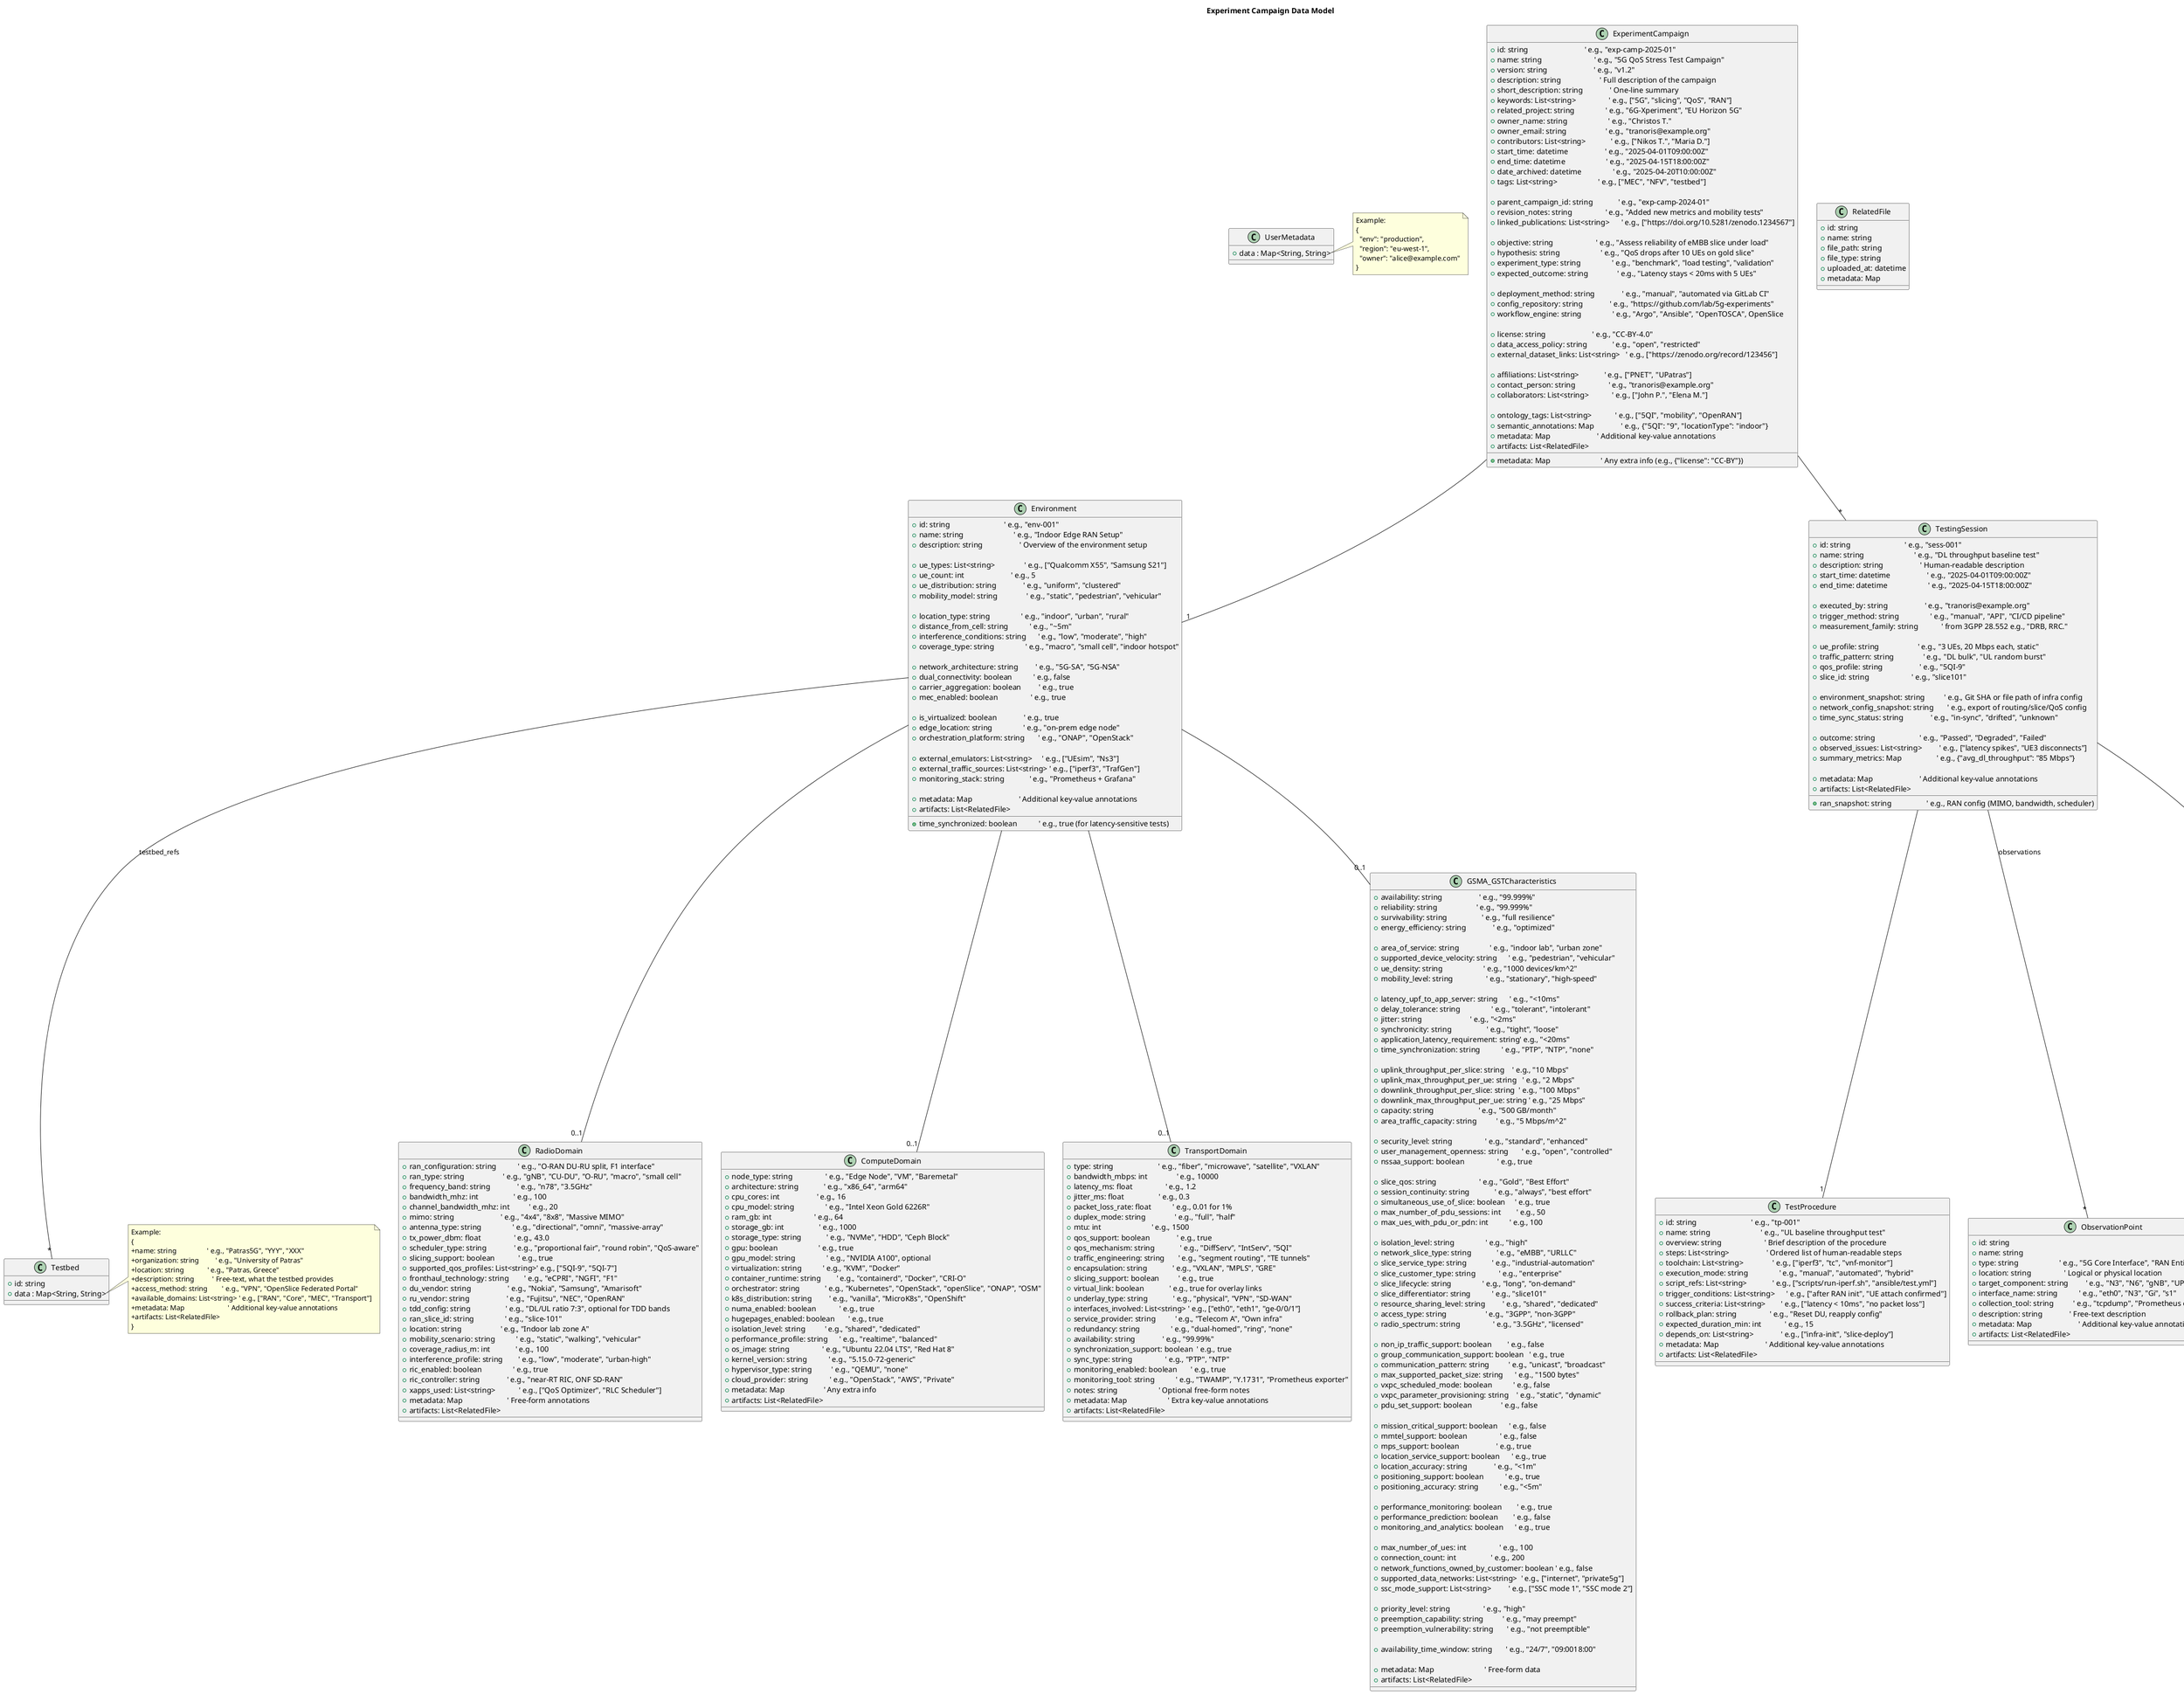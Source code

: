 '*************************************'
'UML Model of an Experiment Campaign Data Model
'Describes metadata related to properly storing and mamaging an experiement on top of 5G/network/cloud testbeds 
'
'Version: 0.1
'License: Apache 2.0
'
'Authors: 
'	Christos Tranoris, Univ. of Patras, GREECE
'
'
'
'*************************************'

@startuml
title Experiment Campaign Data Model


class UserMetadata {
  + data : Map<String, String>
}

note right of UserMetadata::data
  Example:
  {
    "env": "production",
    "region": "eu-west-1",
    "owner": "alice@example.com"
  }
end note

class ExperimentCampaign {
  +id: string                             ' e.g., "exp-camp-2025-01"
  +name: string                           ' e.g., "5G QoS Stress Test Campaign"
  +version: string                        ' e.g., "v1.2"
  +description: string                    ' Full description of the campaign
  +short_description: string              ' One-line summary
  +keywords: List<string>                 ' e.g., ["5G", "slicing", "QoS", "RAN"]
  +related_project: string                ' e.g., "6G-Xperiment", "EU Horizon 5G"
  +owner_name: string                     ' e.g., "Christos T."
  +owner_email: string                    ' e.g., "tranoris@example.org"
  +contributors: List<string>             ' e.g., ["Nikos T.", "Maria D."]
  +start_time: datetime                   ' e.g., "2025-04-01T09:00:00Z"
  +end_time: datetime                     ' e.g., "2025-04-15T18:00:00Z"
  +date_archived: datetime                ' e.g., "2025-04-20T10:00:00Z"
  +tags: List<string>                     ' e.g., ["MEC", "NFV", "testbed"]
  +metadata: Map                          ' Any extra info (e.g., {"license": "CC-BY"})

  '=== Versioning & Lineage ===
  +parent_campaign_id: string             ' e.g., "exp-camp-2024-01"
  +revision_notes: string                 ' e.g., "Added new metrics and mobility tests"
  +linked_publications: List<string>      ' e.g., ["https://doi.org/10.5281/zenodo.1234567"]

  '=== Design Metadata ===
  +objective: string                      ' e.g., "Assess reliability of eMBB slice under load"
  +hypothesis: string                     ' e.g., "QoS drops after 10 UEs on gold slice"
  +experiment_type: string                ' e.g., "benchmark", "load testing", "validation"
  +expected_outcome: string               ' e.g., "Latency stays < 20ms with 5 UEs"

  '=== Orchestration & Automation ===
  +deployment_method: string              ' e.g., "manual", "automated via GitLab CI"
  +config_repository: string              ' e.g., "https://github.com/lab/5g-experiments"
  +workflow_engine: string                ' e.g., "Argo", "Ansible", "OpenTOSCA", OpenSlice

  '=== Licensing & Data Sharing ===
  +license: string                        ' e.g., "CC-BY-4.0"
  +data_access_policy: string             ' e.g., "open", "restricted"
  +external_dataset_links: List<string>   ' e.g., ["https://zenodo.org/record/123456"]

  '=== Collaboration & Ownership ===
  +affiliations: List<string>             ' e.g., ["PNET", "UPatras"]
  +contact_person: string                 ' e.g., "tranoris@example.org"
  +collaborators: List<string>            ' e.g., ["John P.", "Elena M."]

  '=== Semantics & Interoperability ===
  +ontology_tags: List<string>            ' e.g., ["5QI", "mobility", "OpenRAN"]
  +semantic_annotations: Map              ' e.g., {"5QI": "9", "locationType": "indoor"}
  +metadata: Map                        ' Additional key-value annotations
  +artifacts: List<RelatedFile>
}


class Environment {
  +id: string                            ' e.g., "env-001"
  +name: string                          ' e.g., "Indoor Edge RAN Setup"
  +description: string                   ' Overview of the environment setup

  '=== UE Configuration ===
  +ue_types: List<string>               ' e.g., ["Qualcomm X55", "Samsung S21"]
  +ue_count: int                        ' e.g., 5
  +ue_distribution: string              ' e.g., "uniform", "clustered"
  +mobility_model: string               ' e.g., "static", "pedestrian", "vehicular"

  '=== Environmental Constraints ===
  +location_type: string                ' e.g., "indoor", "urban", "rural"
  +distance_from_cell: string           ' e.g., "~5m"
  +interference_conditions: string      ' e.g., "low", "moderate", "high"
  +coverage_type: string                ' e.g., "macro", "small cell", "indoor hotspot"

  '=== Network Modes & Features ===
  +network_architecture: string         ' e.g., "5G-SA", "5G-NSA"
  +dual_connectivity: boolean           ' e.g., false
  +carrier_aggregation: boolean         ' e.g., true
  +mec_enabled: boolean                 ' e.g., true

  '=== Experimentation Features ===
  +is_virtualized: boolean              ' e.g., true
  +edge_location: string                ' e.g., "on-prem edge node"
  +time_synchronized: boolean           ' e.g., true (for latency-sensitive tests)
  +orchestration_platform: string       ' e.g., "ONAP", "OpenStack"

  '=== External Systems ===
  +external_emulators: List<string>     ' e.g., ["UEsim", "Ns3"]
  +external_traffic_sources: List<string> ' e.g., ["iperf3", "TrafGen"]
  +monitoring_stack: string             ' e.g., "Prometheus + Grafana"

  +metadata: Map                        ' Additional key-value annotations
  +artifacts: List<RelatedFile>
}



class Testbed {
  + id: string
  + data : Map<String, String>
'   +name: string                 ' e.g., "Patras5G", "YYY", "XXX"
'   +organization: string         ' e.g., "University of Patras"
'   +location: string             ' e.g., "Patras, Greece"
'   +description: string          ' Free-text, what the testbed provides
'   +access_method: string        ' e.g., "VPN", "OpenSlice Federated Portal"
'   +available_domains: List<string> ' e.g., ["RAN", "Core", "MEC", "Transport"]
'   +metadata: Map                        ' Additional key-value annotations
'   +artifacts: List<RelatedFile>
}


note right of Testbed::data
  Example:
  {
  +name: string                 ' e.g., "Patras5G", "YYY", "XXX"
  +organization: string         ' e.g., "University of Patras"
  +location: string             ' e.g., "Patras, Greece"
  +description: string          ' Free-text, what the testbed provides
  +access_method: string        ' e.g., "VPN", "OpenSlice Federated Portal"
  +available_domains: List<string> ' e.g., ["RAN", "Core", "MEC", "Transport"]
  +metadata: Map                        ' Additional key-value annotations
  +artifacts: List<RelatedFile>
  }
end note




class RadioDomain {
  +ran_configuration: string           ' e.g., "O-RAN DU-RU split, F1 interface"
  +ran_type: string                    ' e.g., "gNB", "CU-DU", "O-RU", "macro", "small cell"
  +frequency_band: string              ' e.g., "n78", "3.5GHz"
  +bandwidth_mhz: int                  ' e.g., 100
  +channel_bandwidth_mhz: int          ' e.g., 20
  +mimo: string                        ' e.g., "4x4", "8x8", "Massive MIMO"
  +antenna_type: string                ' e.g., "directional", "omni", "massive-array"
  +tx_power_dbm: float                 ' e.g., 43.0
  +scheduler_type: string              ' e.g., "proportional fair", "round robin", "QoS-aware"
  +slicing_support: boolean            ' e.g., true
  +supported_qos_profiles: List<string>' e.g., ["5QI-9", "5QI-7"]
  +fronthaul_technology: string        ' e.g., "eCPRI", "NGFI", "F1"
  +du_vendor: string                   ' e.g., "Nokia", "Samsung", "Amarisoft"
  +ru_vendor: string                   ' e.g., "Fujitsu", "NEC", "OpenRAN"
  +tdd_config: string                  ' e.g., "DL/UL ratio 7:3", optional for TDD bands
  +ran_slice_id: string                ' e.g., "slice-101"
  +location: string                    ' e.g., "Indoor lab zone A"
  +mobility_scenario: string           ' e.g., "static", "walking", "vehicular"
  +coverage_radius_m: int             ' e.g., 100
  +interference_profile: string        ' e.g., "low", "moderate", "urban-high"
  +ric_enabled: boolean                ' e.g., true
  +ric_controller: string              ' e.g., "near-RT RIC, ONF SD-RAN"
  +xapps_used: List<string>            ' e.g., ["QoS Optimizer", "RLC Scheduler"]
  +metadata: Map                       ' Free-form annotations
  +artifacts: List<RelatedFile>
}


class ComputeDomain {
  +node_type: string                 ' e.g., "Edge Node", "VM", "Baremetal"
  +architecture: string             ' e.g., "x86_64", "arm64"
  +cpu_cores: int                   ' e.g., 16
  +cpu_model: string                ' e.g., "Intel Xeon Gold 6226R"
  +ram_gb: int                      ' e.g., 64
  +storage_gb: int                  ' e.g., 1000
  +storage_type: string             ' e.g., "NVMe", "HDD", "Ceph Block"
  +gpu: boolean                     ' e.g., true
  +gpu_model: string                ' e.g., "NVIDIA A100", optional
  +virtualization: string           ' e.g., "KVM", "Docker"
  +container_runtime: string        ' e.g., "containerd", "Docker", "CRI-O"
  +orchestrator: string             ' e.g., "Kubernetes", "OpenStack", "openSlice", "ONAP", "OSM"
  +k8s_distribution: string         ' e.g., "vanilla", "MicroK8s", "OpenShift"
  +numa_enabled: boolean            ' e.g., true
  +hugepages_enabled: boolean       ' e.g., true
  +isolation_level: string          ' e.g., "shared", "dedicated"
  +performance_profile: string      ' e.g., "realtime", "balanced"
  +os_image: string                 ' e.g., "Ubuntu 22.04 LTS", "Red Hat 8"
  +kernel_version: string           ' e.g., "5.15.0-72-generic"
  +hypervisor_type: string          ' e.g., "QEMU", "none"
  +cloud_provider: string           ' e.g., "OpenStack", "AWS", "Private"
  +metadata: Map                    ' Any extra info
  +artifacts: List<RelatedFile>
}


class TransportDomain {
  +type: string                       ' e.g., "fiber", "microwave", "satellite", "VXLAN"
  +bandwidth_mbps: int               ' e.g., 10000
  +latency_ms: float                 ' e.g., 1.2
  +jitter_ms: float                  ' e.g., 0.3
  +packet_loss_rate: float           ' e.g., 0.01 for 1%
  +duplex_mode: string               ' e.g., "full", "half"
  +mtu: int                          ' e.g., 1500
  +qos_support: boolean              ' e.g., true
  +qos_mechanism: string             ' e.g., "DiffServ", "IntServ", "5QI"
  +traffic_engineering: string       ' e.g., "segment routing", "TE tunnels"
  +encapsulation: string             ' e.g., "VXLAN", "MPLS", "GRE"
  +slicing_support: boolean          ' e.g., true
  +virtual_link: boolean             ' e.g., true for overlay links
  +underlay_type: string             ' e.g., "physical", "VPN", "SD-WAN"
  +interfaces_involved: List<string> ' e.g., ["eth0", "eth1", "ge-0/0/1"]
  +service_provider: string          ' e.g., "Telecom A", "Own infra"
  +redundancy: string                ' e.g., "dual-homed", "ring", "none"
  +availability: string              ' e.g., "99.99%"
  +synchronization_support: boolean  ' e.g., true
  +sync_type: string                 ' e.g., "PTP", "NTP"
  +monitoring_enabled: boolean       ' e.g., true
  +monitoring_tool: string           ' e.g., "TWAMP", "Y.1731", "Prometheus exporter"
  +notes: string                     ' Optional free-form notes
  +metadata: Map                     ' Extra key-value annotations
  +artifacts: List<RelatedFile>
}


class GSMA_GSTCharacteristics {

  '=== Availability & Reliability ===
  +availability: string                   ' e.g., "99.999%"
  +reliability: string                    ' e.g., "99.999%"
  +survivability: string                  ' e.g., "full resilience"
  +energy_efficiency: string              ' e.g., "optimized"

  '=== Area, Mobility & Velocity ===
  +area_of_service: string                ' e.g., "indoor lab", "urban zone"
  +supported_device_velocity: string      ' e.g., "pedestrian", "vehicular"
  +ue_density: string                     ' e.g., "1000 devices/km^2"
  +mobility_level: string                 ' e.g., "stationary", "high-speed"

  '=== Latency, Delay, Timing ===
  +latency_upf_to_app_server: string      ' e.g., "<10ms"
  +delay_tolerance: string                ' e.g., "tolerant", "intolerant"
  +jitter: string                         ' e.g., "<2ms"
  +synchronicity: string                  ' e.g., "tight", "loose"
  +application_latency_requirement: string' e.g., "<20ms"
  +time_synchronization: string           ' e.g., "PTP", "NTP", "none"

  '=== Throughput & Capacity ===
  +uplink_throughput_per_slice: string    ' e.g., "10 Mbps"
  +uplink_max_throughput_per_ue: string   ' e.g., "2 Mbps"
  +downlink_throughput_per_slice: string  ' e.g., "100 Mbps"
  +downlink_max_throughput_per_ue: string ' e.g., "25 Mbps"
  +capacity: string                       ' e.g., "500 GB/month"
  +area_traffic_capacity: string          ' e.g., "5 Mbps/m^2"

  '=== Security & Privacy ===
  +security_level: string                 ' e.g., "standard", "enhanced"
  +user_management_openness: string       ' e.g., "open", "controlled"
  +nssaa_support: boolean                 ' e.g., true

  '=== Session & QoS ===
  +slice_qos: string                      ' e.g., "Gold", "Best Effort"
  +session_continuity: string             ' e.g., "always", "best effort"
  +simultaneous_use_of_slice: boolean     ' e.g., true
  +max_number_of_pdu_sessions: int        ' e.g., 50
  +max_ues_with_pdu_or_pdn: int           ' e.g., 100

  '=== Slice Characteristics ===
  +isolation_level: string                ' e.g., "high"
  +network_slice_type: string             ' e.g., "eMBB", "URLLC"
  +slice_service_type: string             ' e.g., "industrial-automation"
  +slice_customer_type: string            ' e.g., "enterprise"
  +slice_lifecycle: string                ' e.g., "long", "on-demand"
  +slice_differentiator: string           ' e.g., "slice101"
  +resource_sharing_level: string         ' e.g., "shared", "dedicated"
  +access_type: string                    ' e.g., "3GPP", "non-3GPP"
  +radio_spectrum: string                 ' e.g., "3.5GHz", "licensed"

  '=== Traffic & Protocol Support ===
  +non_ip_traffic_support: boolean        ' e.g., false
  +group_communication_support: boolean   ' e.g., true
  +communication_pattern: string          ' e.g., "unicast", "broadcast"
  +max_supported_packet_size: string      ' e.g., "1500 bytes"
  +vxpc_scheduled_mode: boolean           ' e.g., false
  +vxpc_parameter_provisioning: string    ' e.g., "static", "dynamic"
  +pdu_set_support: boolean               ' e.g., false

  '=== Application & Service Features ===
  +mission_critical_support: boolean      ' e.g., false
  +mmtel_support: boolean                 ' e.g., false
  +mps_support: boolean                   ' e.g., true
  +location_service_support: boolean      ' e.g., true
  +location_accuracy: string              ' e.g., "<1m"
  +positioning_support: boolean           ' e.g., true
  +positioning_accuracy: string           ' e.g., "<5m"

  '=== Analytics & Monitoring ===
  +performance_monitoring: boolean        ' e.g., true
  +performance_prediction: boolean        ' e.g., false
  +monitoring_and_analytics: boolean      ' e.g., true

  '=== UE & Network Limits ===
  +max_number_of_ues: int                 ' e.g., 100
  +connection_count: int                  ' e.g., 200
  +network_functions_owned_by_customer: boolean ' e.g., false
  +supported_data_networks: List<string>  ' e.g., ["internet", "private5g"]
  +ssc_mode_support: List<string>         ' e.g., ["SSC mode 1", "SSC mode 2"]

  '=== Resource Management ===
  +priority_level: string                 ' e.g., "high"
  +preemption_capability: string          ' e.g., "may preempt"
  +preemption_vulnerability: string       ' e.g., "not preemptible"

  '=== Scheduling & Timing Constraints ===
  +availability_time_window: string       ' e.g., "24/7", "09:0018:00"

  '=== Other / Metadata ===
  +metadata: Map                          ' Free-form data
  +artifacts: List<RelatedFile>
}



class TestingSession {
  +id: string                            ' e.g., "sess-001"
  +name: string                          ' e.g., "DL throughput baseline test"
  +description: string                   ' Human-readable description
  +start_time: datetime                   ' e.g., "2025-04-01T09:00:00Z"
  +end_time: datetime                     ' e.g., "2025-04-15T18:00:00Z"
  
  '=== Execution Details ===
  +executed_by: string                   ' e.g., "tranoris@example.org"
  +trigger_method: string                ' e.g., "manual", "API", "CI/CD pipeline"
  +measurement_family: string            ' from 3GPP 28.552 e.g., "DRB, RRC."

  '=== Session Parameters ===
  +ue_profile: string                    ' e.g., "3 UEs, 20 Mbps each, static"
  +traffic_pattern: string               ' e.g., "DL bulk", "UL random burst"
  +qos_profile: string                   ' e.g., "5QI-9"
  +slice_id: string                      ' e.g., "slice101"

  '=== Test Conditions & Setup ===
  +environment_snapshot: string          ' e.g., Git SHA or file path of infra config
  +network_config_snapshot: string       ' e.g., export of routing/slice/QoS config
  +ran_snapshot: string                  ' e.g., RAN config (MIMO, bandwidth, scheduler)
  +time_sync_status: string              ' e.g., "in-sync", "drifted", "unknown"

  '=== Outcome Summary ===
  +outcome: string                       ' e.g., "Passed", "Degraded", "Failed"
  +observed_issues: List<string>         ' e.g., ["latency spikes", "UE3 disconnects"]
  +summary_metrics: Map                  ' e.g., {"avg_dl_throughput": "85 Mbps"}
  
  +metadata: Map                        ' Additional key-value annotations
  +artifacts: List<RelatedFile>
}


class TestProcedure {
  +id: string                            ' e.g., "tp-001"
  +name: string                          ' e.g., "UL baseline throughput test"
  +overview: string                      ' Brief description of the procedure
  +steps: List<string>                   ' Ordered list of human-readable steps
  +toolchain: List<string>               ' e.g., ["iperf3", "tc", "vnf-monitor"]
  +execution_mode: string                ' e.g., "manual", "automated", "hybrid"
  +script_refs: List<string>             ' e.g., ["scripts/run-iperf.sh", "ansible/test.yml"]
  +trigger_conditions: List<string>      ' e.g., ["after RAN init", "UE attach confirmed"]
  +success_criteria: List<string>        ' e.g., ["latency < 10ms", "no packet loss"]
  +rollback_plan: string                 ' e.g., "Reset DU, reapply config"
  +expected_duration_min: int            ' e.g., 15
  +depends_on: List<string>              ' e.g., ["infra-init", "slice-deploy"]
  +metadata: Map                        ' Additional key-value annotations
  +artifacts: List<RelatedFile>
}


class RelatedFile {
  +id: string
  +name: string
  +file_path: string
  +file_type: string
  +uploaded_at: datetime
  +metadata: Map
}

class ObservationPoint {
  +id: string
  +name: string
  +type: string                     ' e.g., "5G Core Interface", "RAN Entity", "Log File"
  +location: string                 ' Logical or physical location
  +target_component: string         ' e.g., "N3", "N6", "gNB", "UPF", "K8s Node"
  +interface_name: string           ' e.g., "eth0", "N3", "Gi", "s1"
  +collection_tool: string          ' e.g., "tcpdump", "Prometheus exporter"
  +description: string              ' Free-text description
  +metadata: Map                        ' Additional key-value annotations
  +artifacts: List<RelatedFile>
}

class MeasurementTool {
  +id: string
  +name: string                     ' e.g., "iperf3", "tcpdump", "Prometheus"
  +type: string                     ' e.g., "active", "passive", "synthetic", "telemetry"
  +version: string                  ' e.g., "3.11"
  +description: string              ' e.g., "Used for UDP throughput testing"
  +target_layer: string             ' e.g., "network", "application", "radio"
  +collection_mode: string          ' e.g., "inline", "agent-based", "sidecar"
  +output_format: string            ' e.g., "JSON", "CSV", "PCAP", "Prometheus format"
  +metadata: Map
}


ExperimentCampaign -- "1" Environment
ExperimentCampaign  -- "*" TestingSession

Environment  -- "0..1" GSMA_GSTCharacteristics
Environment  -- "0..1" RadioDomain
Environment  -- "0..1" ComputeDomain
Environment  -- "0..1" TransportDomain
Environment -- "*" Testbed : "testbed_refs"

TestingSession  -- "1" TestProcedure
TestingSession  -- "*" ObservationPoint : "observations"
TestingSession  -- "*" MeasurementTool : "measurement_tools"



@enduml
